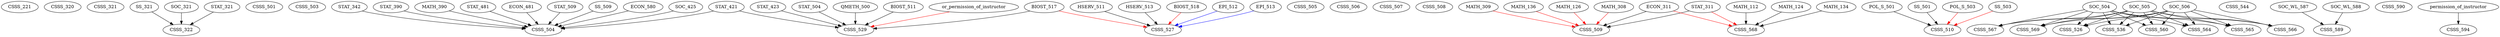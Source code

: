 digraph G {
    CSSS_221;
    CSSS_320;
    CSSS_321;
    edge [color=black];
    SS_321 -> CSSS_322;
    SOC_321 -> CSSS_322;
    STAT_321 -> CSSS_322;
    CSSS_501;
    CSSS_503;
    edge [color=black];
    STAT_342 -> CSSS_504;
    STAT_390 -> CSSS_504;
    MATH_390 -> CSSS_504;
    STAT_421 -> CSSS_504;
    STAT_481 -> CSSS_504;
    ECON_481 -> CSSS_504;
    STAT_509 -> CSSS_504;
    SS_509 -> CSSS_504;
    ECON_580 -> CSSS_504;
    SOC_425 -> CSSS_504;
    CSSS_505;
    CSSS_506;
    CSSS_507;
    CSSS_508;
    edge [color=black];
    STAT_311 -> CSSS_509;
    ECON_311 -> CSSS_509;
    edge [color=red];
    MATH_136 -> CSSS_509;
    MATH_126 -> CSSS_509;
    MATH_308 -> CSSS_509;
    MATH_309 -> CSSS_509;
    edge [color=black];
    POL_S_501 -> CSSS_510;
    SS_501 -> CSSS_510;
    edge [color=red];
    POL_S_503 -> CSSS_510;
    SS_503 -> CSSS_510;
    edge [color=black];
    SOC_504 -> CSSS_526;
    SOC_505 -> CSSS_526;
    SOC_506 -> CSSS_526;
    edge [color=black];
    HSERV_511 -> CSSS_527;
    HSERV_513 -> CSSS_527;
    edge [color=red];
    BIOST_517 -> CSSS_527;
    BIOST_518 -> CSSS_527;
    edge [color=blue];
    EPI_512 -> CSSS_527;
    EPI_513 -> CSSS_527;
    edge [color=black];
    STAT_421 -> CSSS_529;
    STAT_423 -> CSSS_529;
    STAT_504 -> CSSS_529;
    QMETH_500 -> CSSS_529;
    BIOST_511 -> CSSS_529;
    BIOST_517 -> CSSS_529;
    edge [color=red];
    or_permission_of_instructor -> CSSS_529;
    edge [color=black];
    SOC_504 -> CSSS_536;
    SOC_505 -> CSSS_536;
    SOC_506 -> CSSS_536;
    CSSS_544;
    edge [color=black];
    SOC_504 -> CSSS_560;
    SOC_505 -> CSSS_560;
    SOC_506 -> CSSS_560;
    edge [color=black];
    SOC_504 -> CSSS_564;
    SOC_505 -> CSSS_564;
    SOC_506 -> CSSS_564;
    edge [color=black];
    SOC_504 -> CSSS_565;
    SOC_505 -> CSSS_565;
    SOC_506 -> CSSS_565;
    edge [color=black];
    SOC_504 -> CSSS_566;
    SOC_505 -> CSSS_566;
    SOC_506 -> CSSS_566;
    edge [color=black];
    SOC_504 -> CSSS_567;
    SOC_505 -> CSSS_567;
    SOC_506 -> CSSS_567;
    edge [color=black];
    MATH_112 -> CSSS_568;
    MATH_124 -> CSSS_568;
    MATH_134 -> CSSS_568;
    edge [color=red];
    STAT_311 -> CSSS_568;
    ECON_311 -> CSSS_568;
    edge [color=black];
    SOC_504 -> CSSS_569;
    SOC_505 -> CSSS_569;
    SOC_506 -> CSSS_569;
    edge [color=black];
    SOC_WL_587 -> CSSS_589;
    SOC_WL_588 -> CSSS_589;
    CSSS_590;
    edge [color=black];
    permission_of_instructor -> CSSS_594;
}
